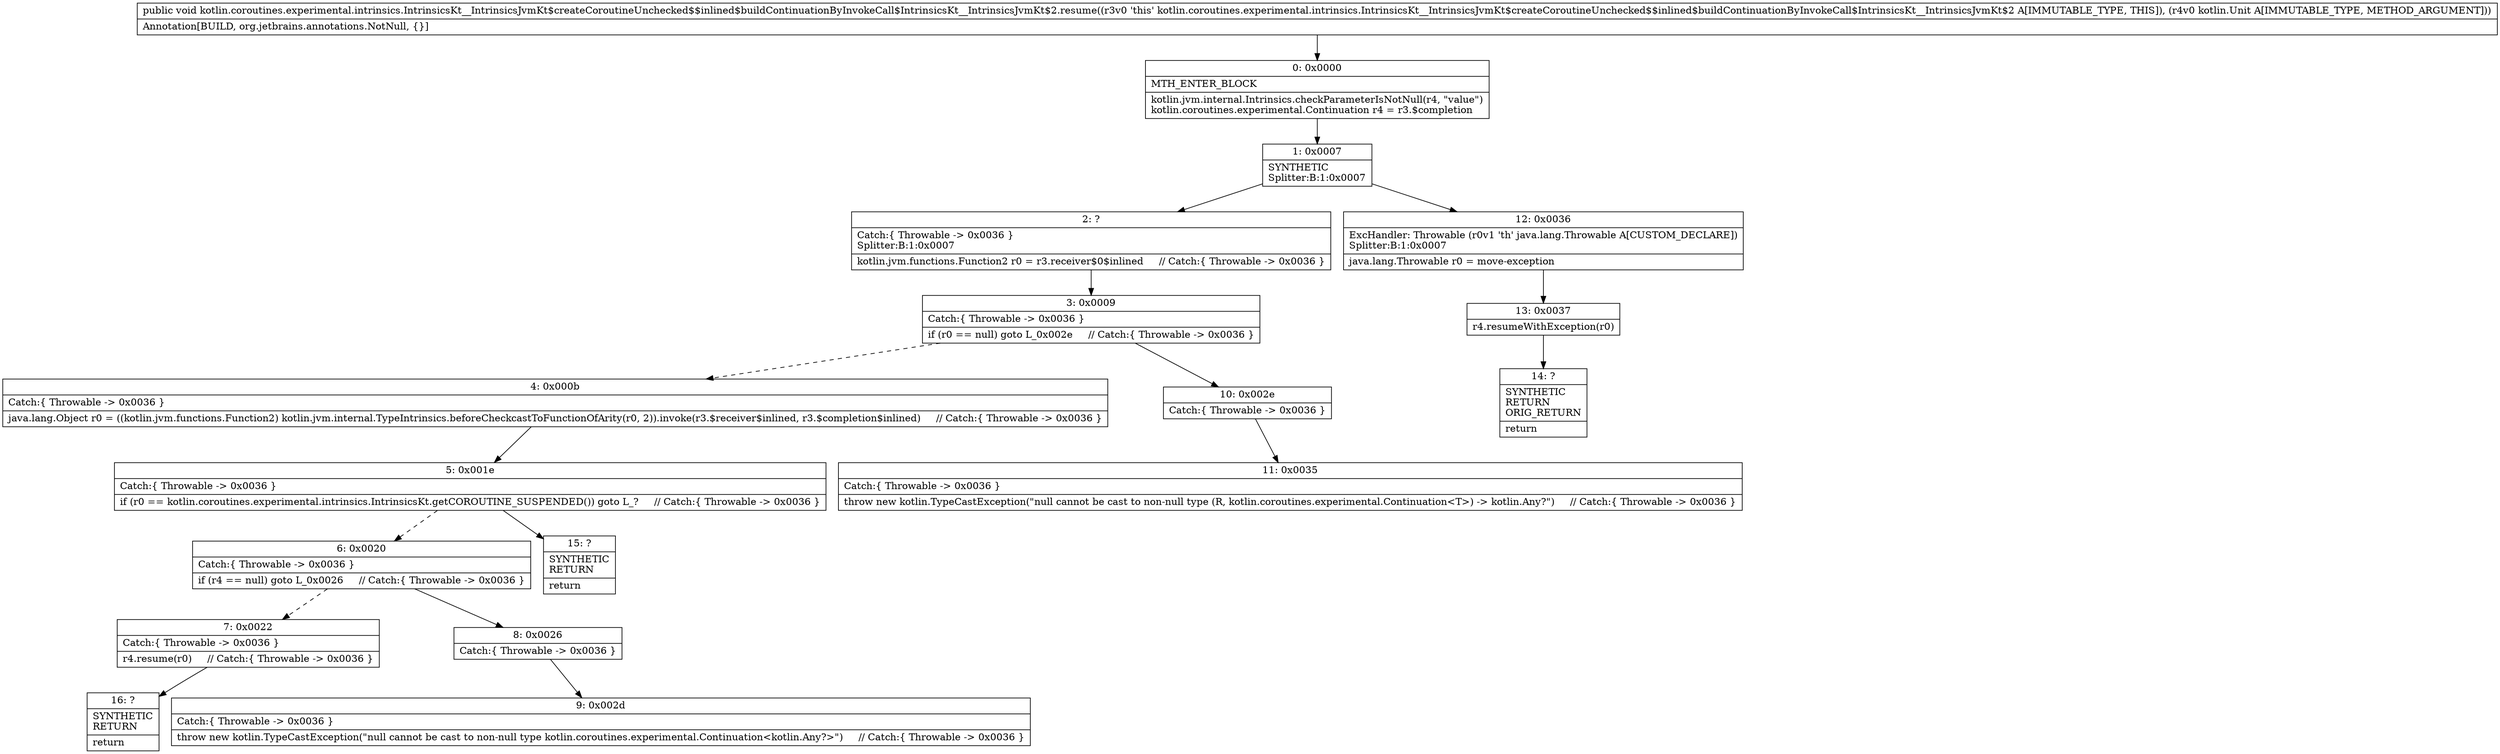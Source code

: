 digraph "CFG forkotlin.coroutines.experimental.intrinsics.IntrinsicsKt__IntrinsicsJvmKt$createCoroutineUnchecked$$inlined$buildContinuationByInvokeCall$IntrinsicsKt__IntrinsicsJvmKt$2.resume(Lkotlin\/Unit;)V" {
Node_0 [shape=record,label="{0\:\ 0x0000|MTH_ENTER_BLOCK\l|kotlin.jvm.internal.Intrinsics.checkParameterIsNotNull(r4, \"value\")\lkotlin.coroutines.experimental.Continuation r4 = r3.$completion\l}"];
Node_1 [shape=record,label="{1\:\ 0x0007|SYNTHETIC\lSplitter:B:1:0x0007\l}"];
Node_2 [shape=record,label="{2\:\ ?|Catch:\{ Throwable \-\> 0x0036 \}\lSplitter:B:1:0x0007\l|kotlin.jvm.functions.Function2 r0 = r3.receiver$0$inlined     \/\/ Catch:\{ Throwable \-\> 0x0036 \}\l}"];
Node_3 [shape=record,label="{3\:\ 0x0009|Catch:\{ Throwable \-\> 0x0036 \}\l|if (r0 == null) goto L_0x002e     \/\/ Catch:\{ Throwable \-\> 0x0036 \}\l}"];
Node_4 [shape=record,label="{4\:\ 0x000b|Catch:\{ Throwable \-\> 0x0036 \}\l|java.lang.Object r0 = ((kotlin.jvm.functions.Function2) kotlin.jvm.internal.TypeIntrinsics.beforeCheckcastToFunctionOfArity(r0, 2)).invoke(r3.$receiver$inlined, r3.$completion$inlined)     \/\/ Catch:\{ Throwable \-\> 0x0036 \}\l}"];
Node_5 [shape=record,label="{5\:\ 0x001e|Catch:\{ Throwable \-\> 0x0036 \}\l|if (r0 == kotlin.coroutines.experimental.intrinsics.IntrinsicsKt.getCOROUTINE_SUSPENDED()) goto L_?     \/\/ Catch:\{ Throwable \-\> 0x0036 \}\l}"];
Node_6 [shape=record,label="{6\:\ 0x0020|Catch:\{ Throwable \-\> 0x0036 \}\l|if (r4 == null) goto L_0x0026     \/\/ Catch:\{ Throwable \-\> 0x0036 \}\l}"];
Node_7 [shape=record,label="{7\:\ 0x0022|Catch:\{ Throwable \-\> 0x0036 \}\l|r4.resume(r0)     \/\/ Catch:\{ Throwable \-\> 0x0036 \}\l}"];
Node_8 [shape=record,label="{8\:\ 0x0026|Catch:\{ Throwable \-\> 0x0036 \}\l}"];
Node_9 [shape=record,label="{9\:\ 0x002d|Catch:\{ Throwable \-\> 0x0036 \}\l|throw new kotlin.TypeCastException(\"null cannot be cast to non\-null type kotlin.coroutines.experimental.Continuation\<kotlin.Any?\>\")     \/\/ Catch:\{ Throwable \-\> 0x0036 \}\l}"];
Node_10 [shape=record,label="{10\:\ 0x002e|Catch:\{ Throwable \-\> 0x0036 \}\l}"];
Node_11 [shape=record,label="{11\:\ 0x0035|Catch:\{ Throwable \-\> 0x0036 \}\l|throw new kotlin.TypeCastException(\"null cannot be cast to non\-null type (R, kotlin.coroutines.experimental.Continuation\<T\>) \-\> kotlin.Any?\")     \/\/ Catch:\{ Throwable \-\> 0x0036 \}\l}"];
Node_12 [shape=record,label="{12\:\ 0x0036|ExcHandler: Throwable (r0v1 'th' java.lang.Throwable A[CUSTOM_DECLARE])\lSplitter:B:1:0x0007\l|java.lang.Throwable r0 = move\-exception\l}"];
Node_13 [shape=record,label="{13\:\ 0x0037|r4.resumeWithException(r0)\l}"];
Node_14 [shape=record,label="{14\:\ ?|SYNTHETIC\lRETURN\lORIG_RETURN\l|return\l}"];
Node_15 [shape=record,label="{15\:\ ?|SYNTHETIC\lRETURN\l|return\l}"];
Node_16 [shape=record,label="{16\:\ ?|SYNTHETIC\lRETURN\l|return\l}"];
MethodNode[shape=record,label="{public void kotlin.coroutines.experimental.intrinsics.IntrinsicsKt__IntrinsicsJvmKt$createCoroutineUnchecked$$inlined$buildContinuationByInvokeCall$IntrinsicsKt__IntrinsicsJvmKt$2.resume((r3v0 'this' kotlin.coroutines.experimental.intrinsics.IntrinsicsKt__IntrinsicsJvmKt$createCoroutineUnchecked$$inlined$buildContinuationByInvokeCall$IntrinsicsKt__IntrinsicsJvmKt$2 A[IMMUTABLE_TYPE, THIS]), (r4v0 kotlin.Unit A[IMMUTABLE_TYPE, METHOD_ARGUMENT]))  | Annotation[BUILD, org.jetbrains.annotations.NotNull, \{\}]\l}"];
MethodNode -> Node_0;
Node_0 -> Node_1;
Node_1 -> Node_2;
Node_1 -> Node_12;
Node_2 -> Node_3;
Node_3 -> Node_4[style=dashed];
Node_3 -> Node_10;
Node_4 -> Node_5;
Node_5 -> Node_6[style=dashed];
Node_5 -> Node_15;
Node_6 -> Node_7[style=dashed];
Node_6 -> Node_8;
Node_7 -> Node_16;
Node_8 -> Node_9;
Node_10 -> Node_11;
Node_12 -> Node_13;
Node_13 -> Node_14;
}

